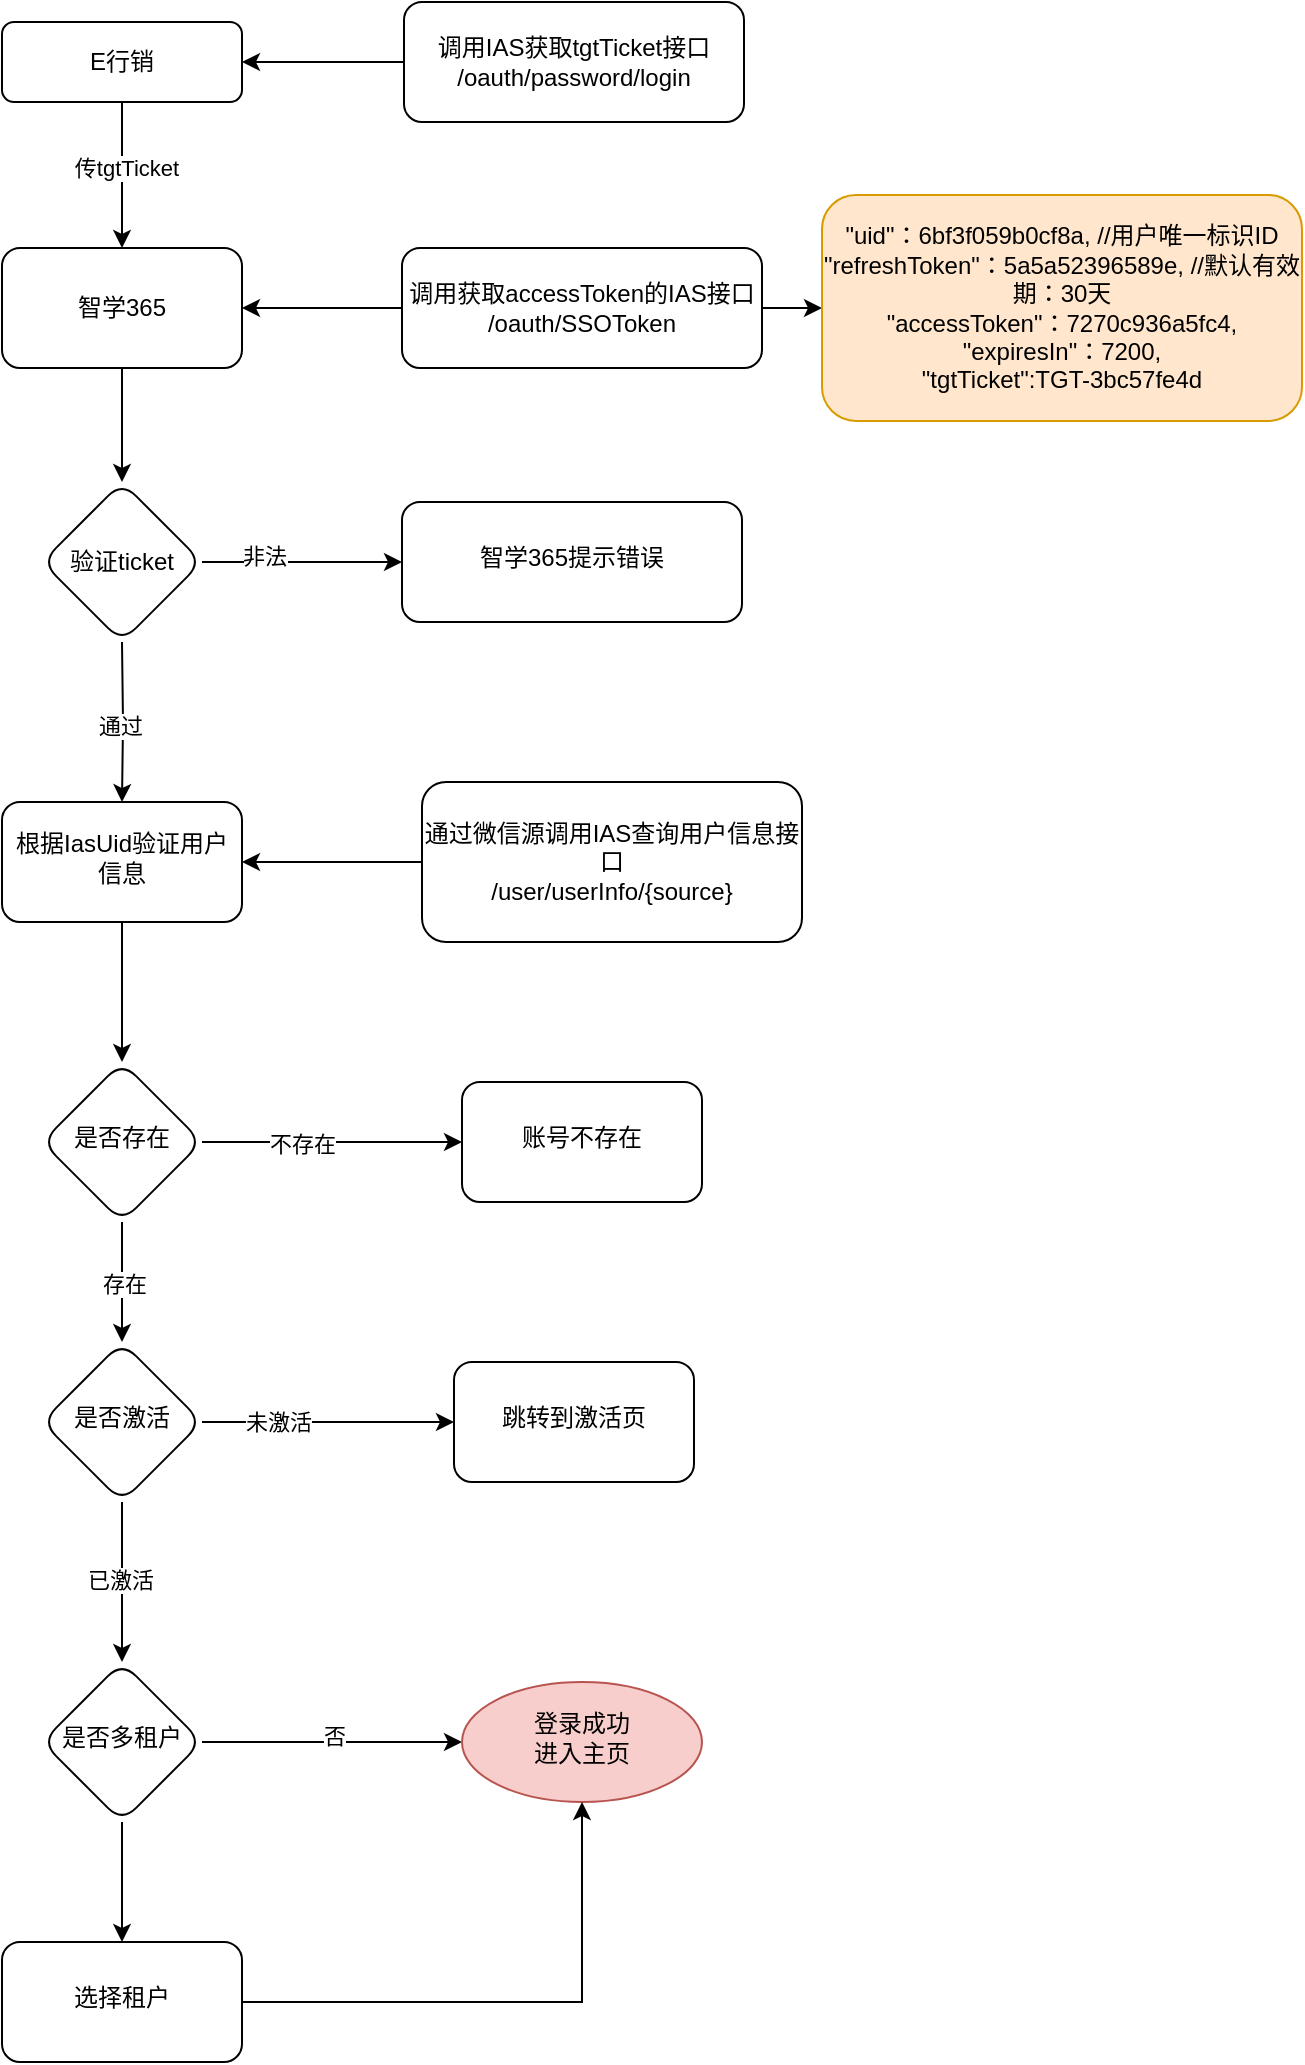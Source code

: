 <mxfile version="20.2.3" type="github">
  <diagram id="C5RBs43oDa-KdzZeNtuy" name="Page-1">
    <mxGraphModel dx="1186" dy="738" grid="1" gridSize="10" guides="1" tooltips="1" connect="1" arrows="1" fold="1" page="1" pageScale="1" pageWidth="827" pageHeight="1169" math="0" shadow="0">
      <root>
        <mxCell id="WIyWlLk6GJQsqaUBKTNV-0" />
        <mxCell id="WIyWlLk6GJQsqaUBKTNV-1" parent="WIyWlLk6GJQsqaUBKTNV-0" />
        <mxCell id="94KCKAvMsPyigV3aqLzX-4" value="" style="edgeStyle=orthogonalEdgeStyle;rounded=0;orthogonalLoop=1;jettySize=auto;html=1;" parent="WIyWlLk6GJQsqaUBKTNV-1" source="WIyWlLk6GJQsqaUBKTNV-3" target="94KCKAvMsPyigV3aqLzX-3" edge="1">
          <mxGeometry relative="1" as="geometry" />
        </mxCell>
        <mxCell id="94KCKAvMsPyigV3aqLzX-5" value="传tgtTicket" style="edgeLabel;html=1;align=center;verticalAlign=middle;resizable=0;points=[];" parent="94KCKAvMsPyigV3aqLzX-4" vertex="1" connectable="0">
          <mxGeometry x="-0.129" y="2" relative="1" as="geometry">
            <mxPoint y="1" as="offset" />
          </mxGeometry>
        </mxCell>
        <mxCell id="WIyWlLk6GJQsqaUBKTNV-3" value="E行销" style="rounded=1;whiteSpace=wrap;html=1;fontSize=12;glass=0;strokeWidth=1;shadow=0;" parent="WIyWlLk6GJQsqaUBKTNV-1" vertex="1">
          <mxGeometry x="160" y="80" width="120" height="40" as="geometry" />
        </mxCell>
        <mxCell id="94KCKAvMsPyigV3aqLzX-16" value="" style="edgeStyle=orthogonalEdgeStyle;rounded=0;orthogonalLoop=1;jettySize=auto;html=1;exitX=1;exitY=0.5;exitDx=0;exitDy=0;" parent="WIyWlLk6GJQsqaUBKTNV-1" source="94KCKAvMsPyigV3aqLzX-38" target="94KCKAvMsPyigV3aqLzX-15" edge="1">
          <mxGeometry relative="1" as="geometry">
            <mxPoint x="270" y="350" as="sourcePoint" />
          </mxGeometry>
        </mxCell>
        <mxCell id="94KCKAvMsPyigV3aqLzX-17" value="非法" style="edgeLabel;html=1;align=center;verticalAlign=middle;resizable=0;points=[];" parent="94KCKAvMsPyigV3aqLzX-16" vertex="1" connectable="0">
          <mxGeometry x="-0.378" y="3" relative="1" as="geometry">
            <mxPoint as="offset" />
          </mxGeometry>
        </mxCell>
        <mxCell id="94KCKAvMsPyigV3aqLzX-19" value="" style="edgeStyle=orthogonalEdgeStyle;rounded=0;orthogonalLoop=1;jettySize=auto;html=1;" parent="WIyWlLk6GJQsqaUBKTNV-1" target="94KCKAvMsPyigV3aqLzX-18" edge="1">
          <mxGeometry relative="1" as="geometry">
            <mxPoint x="220" y="390" as="sourcePoint" />
          </mxGeometry>
        </mxCell>
        <mxCell id="94KCKAvMsPyigV3aqLzX-20" value="通过" style="edgeLabel;html=1;align=center;verticalAlign=middle;resizable=0;points=[];" parent="94KCKAvMsPyigV3aqLzX-19" vertex="1" connectable="0">
          <mxGeometry x="0.044" y="-1" relative="1" as="geometry">
            <mxPoint as="offset" />
          </mxGeometry>
        </mxCell>
        <mxCell id="94KCKAvMsPyigV3aqLzX-2" value="" style="edgeStyle=orthogonalEdgeStyle;rounded=0;orthogonalLoop=1;jettySize=auto;html=1;" parent="WIyWlLk6GJQsqaUBKTNV-1" source="94KCKAvMsPyigV3aqLzX-0" target="WIyWlLk6GJQsqaUBKTNV-3" edge="1">
          <mxGeometry relative="1" as="geometry" />
        </mxCell>
        <mxCell id="94KCKAvMsPyigV3aqLzX-0" value="调用IAS获取tgtTicket接口&lt;br&gt;/oauth/password/login" style="whiteSpace=wrap;html=1;rounded=1;glass=0;strokeWidth=1;shadow=0;" parent="WIyWlLk6GJQsqaUBKTNV-1" vertex="1">
          <mxGeometry x="361" y="70" width="170" height="60" as="geometry" />
        </mxCell>
        <mxCell id="94KCKAvMsPyigV3aqLzX-39" value="" style="edgeStyle=orthogonalEdgeStyle;rounded=0;orthogonalLoop=1;jettySize=auto;html=1;" parent="WIyWlLk6GJQsqaUBKTNV-1" source="94KCKAvMsPyigV3aqLzX-3" target="94KCKAvMsPyigV3aqLzX-38" edge="1">
          <mxGeometry relative="1" as="geometry" />
        </mxCell>
        <mxCell id="94KCKAvMsPyigV3aqLzX-3" value="智学365" style="whiteSpace=wrap;html=1;rounded=1;glass=0;strokeWidth=1;shadow=0;" parent="WIyWlLk6GJQsqaUBKTNV-1" vertex="1">
          <mxGeometry x="160" y="193" width="120" height="60" as="geometry" />
        </mxCell>
        <mxCell id="94KCKAvMsPyigV3aqLzX-15" value="智学365提示错误" style="rounded=1;whiteSpace=wrap;html=1;shadow=0;strokeWidth=1;spacing=6;spacingTop=-4;" parent="WIyWlLk6GJQsqaUBKTNV-1" vertex="1">
          <mxGeometry x="360" y="320" width="170" height="60" as="geometry" />
        </mxCell>
        <mxCell id="94KCKAvMsPyigV3aqLzX-32" value="" style="edgeStyle=orthogonalEdgeStyle;rounded=0;orthogonalLoop=1;jettySize=auto;html=1;" parent="WIyWlLk6GJQsqaUBKTNV-1" source="94KCKAvMsPyigV3aqLzX-18" target="94KCKAvMsPyigV3aqLzX-31" edge="1">
          <mxGeometry relative="1" as="geometry" />
        </mxCell>
        <mxCell id="94KCKAvMsPyigV3aqLzX-18" value="根据IasUid验证用户信息" style="rounded=1;whiteSpace=wrap;html=1;shadow=0;strokeWidth=1;spacing=6;spacingTop=-4;" parent="WIyWlLk6GJQsqaUBKTNV-1" vertex="1">
          <mxGeometry x="160" y="470" width="120" height="60" as="geometry" />
        </mxCell>
        <mxCell id="94KCKAvMsPyigV3aqLzX-26" value="" style="edgeStyle=orthogonalEdgeStyle;rounded=0;orthogonalLoop=1;jettySize=auto;html=1;" parent="WIyWlLk6GJQsqaUBKTNV-1" source="94KCKAvMsPyigV3aqLzX-21" target="94KCKAvMsPyigV3aqLzX-25" edge="1">
          <mxGeometry relative="1" as="geometry" />
        </mxCell>
        <mxCell id="94KCKAvMsPyigV3aqLzX-27" value="" style="edgeStyle=orthogonalEdgeStyle;rounded=0;orthogonalLoop=1;jettySize=auto;html=1;" parent="WIyWlLk6GJQsqaUBKTNV-1" source="94KCKAvMsPyigV3aqLzX-21" target="94KCKAvMsPyigV3aqLzX-3" edge="1">
          <mxGeometry relative="1" as="geometry" />
        </mxCell>
        <mxCell id="94KCKAvMsPyigV3aqLzX-21" value="调用获取accessToken的IAS接口&lt;br&gt;/oauth/SSOToken" style="whiteSpace=wrap;html=1;rounded=1;glass=0;strokeWidth=1;shadow=0;" parent="WIyWlLk6GJQsqaUBKTNV-1" vertex="1">
          <mxGeometry x="360" y="193" width="180" height="60" as="geometry" />
        </mxCell>
        <mxCell id="94KCKAvMsPyigV3aqLzX-25" value="&lt;div&gt;&quot;uid&quot;：6bf3f059b0cf8a, //用户唯一标识ID&lt;/div&gt;&lt;div&gt;&quot;refreshToken&quot;：5a5a52396589e, //默认有效期：30天&lt;/div&gt;&lt;div&gt;&quot;accessToken&quot;：7270c936a5fc4,&lt;/div&gt;&lt;div&gt;&quot;expiresIn&quot;：7200,&lt;/div&gt;&lt;div&gt;&quot;tgtTicket&quot;:TGT-3bc57fe4d&lt;/div&gt;" style="whiteSpace=wrap;html=1;rounded=1;glass=0;strokeWidth=1;shadow=0;fillColor=#ffe6cc;strokeColor=#d79b00;" parent="WIyWlLk6GJQsqaUBKTNV-1" vertex="1">
          <mxGeometry x="570" y="166.5" width="240" height="113" as="geometry" />
        </mxCell>
        <mxCell id="94KCKAvMsPyigV3aqLzX-29" value="" style="edgeStyle=orthogonalEdgeStyle;rounded=0;orthogonalLoop=1;jettySize=auto;html=1;" parent="WIyWlLk6GJQsqaUBKTNV-1" source="94KCKAvMsPyigV3aqLzX-28" target="94KCKAvMsPyigV3aqLzX-18" edge="1">
          <mxGeometry relative="1" as="geometry" />
        </mxCell>
        <mxCell id="94KCKAvMsPyigV3aqLzX-28" value="通过微信源调用IAS查询用户信息接口&lt;br&gt;/user/userInfo/{source}" style="rounded=1;whiteSpace=wrap;html=1;" parent="WIyWlLk6GJQsqaUBKTNV-1" vertex="1">
          <mxGeometry x="370" y="460" width="190" height="80" as="geometry" />
        </mxCell>
        <mxCell id="94KCKAvMsPyigV3aqLzX-34" value="" style="edgeStyle=orthogonalEdgeStyle;rounded=0;orthogonalLoop=1;jettySize=auto;html=1;" parent="WIyWlLk6GJQsqaUBKTNV-1" source="94KCKAvMsPyigV3aqLzX-31" target="94KCKAvMsPyigV3aqLzX-33" edge="1">
          <mxGeometry relative="1" as="geometry" />
        </mxCell>
        <mxCell id="94KCKAvMsPyigV3aqLzX-35" value="不存在" style="edgeLabel;html=1;align=center;verticalAlign=middle;resizable=0;points=[];" parent="94KCKAvMsPyigV3aqLzX-34" vertex="1" connectable="0">
          <mxGeometry x="-0.231" relative="1" as="geometry">
            <mxPoint y="1" as="offset" />
          </mxGeometry>
        </mxCell>
        <mxCell id="94KCKAvMsPyigV3aqLzX-37" value="" style="edgeStyle=orthogonalEdgeStyle;rounded=0;orthogonalLoop=1;jettySize=auto;html=1;" parent="WIyWlLk6GJQsqaUBKTNV-1" source="94KCKAvMsPyigV3aqLzX-31" target="94KCKAvMsPyigV3aqLzX-36" edge="1">
          <mxGeometry relative="1" as="geometry" />
        </mxCell>
        <mxCell id="94KCKAvMsPyigV3aqLzX-42" value="存在" style="edgeLabel;html=1;align=center;verticalAlign=middle;resizable=0;points=[];" parent="94KCKAvMsPyigV3aqLzX-37" vertex="1" connectable="0">
          <mxGeometry x="0.017" y="1" relative="1" as="geometry">
            <mxPoint as="offset" />
          </mxGeometry>
        </mxCell>
        <mxCell id="94KCKAvMsPyigV3aqLzX-31" value="是否存在" style="rhombus;whiteSpace=wrap;html=1;rounded=1;shadow=0;strokeWidth=1;spacing=6;spacingTop=-4;" parent="WIyWlLk6GJQsqaUBKTNV-1" vertex="1">
          <mxGeometry x="180" y="600" width="80" height="80" as="geometry" />
        </mxCell>
        <mxCell id="94KCKAvMsPyigV3aqLzX-33" value="账号不存在" style="whiteSpace=wrap;html=1;rounded=1;shadow=0;strokeWidth=1;spacing=6;spacingTop=-4;" parent="WIyWlLk6GJQsqaUBKTNV-1" vertex="1">
          <mxGeometry x="390" y="610" width="120" height="60" as="geometry" />
        </mxCell>
        <mxCell id="94KCKAvMsPyigV3aqLzX-41" value="" style="edgeStyle=orthogonalEdgeStyle;rounded=0;orthogonalLoop=1;jettySize=auto;html=1;" parent="WIyWlLk6GJQsqaUBKTNV-1" source="94KCKAvMsPyigV3aqLzX-36" target="94KCKAvMsPyigV3aqLzX-40" edge="1">
          <mxGeometry relative="1" as="geometry" />
        </mxCell>
        <mxCell id="94KCKAvMsPyigV3aqLzX-43" value="未激活" style="edgeLabel;html=1;align=center;verticalAlign=middle;resizable=0;points=[];" parent="94KCKAvMsPyigV3aqLzX-41" vertex="1" connectable="0">
          <mxGeometry x="-0.4" y="1" relative="1" as="geometry">
            <mxPoint y="1" as="offset" />
          </mxGeometry>
        </mxCell>
        <mxCell id="94KCKAvMsPyigV3aqLzX-45" value="" style="edgeStyle=orthogonalEdgeStyle;rounded=0;orthogonalLoop=1;jettySize=auto;html=1;" parent="WIyWlLk6GJQsqaUBKTNV-1" source="94KCKAvMsPyigV3aqLzX-36" target="94KCKAvMsPyigV3aqLzX-44" edge="1">
          <mxGeometry relative="1" as="geometry" />
        </mxCell>
        <mxCell id="94KCKAvMsPyigV3aqLzX-46" value="已激活" style="edgeLabel;html=1;align=center;verticalAlign=middle;resizable=0;points=[];" parent="94KCKAvMsPyigV3aqLzX-45" vertex="1" connectable="0">
          <mxGeometry x="-0.037" y="-1" relative="1" as="geometry">
            <mxPoint as="offset" />
          </mxGeometry>
        </mxCell>
        <mxCell id="94KCKAvMsPyigV3aqLzX-36" value="是否激活" style="rhombus;whiteSpace=wrap;html=1;rounded=1;shadow=0;strokeWidth=1;spacing=6;spacingTop=-4;" parent="WIyWlLk6GJQsqaUBKTNV-1" vertex="1">
          <mxGeometry x="180" y="740" width="80" height="80" as="geometry" />
        </mxCell>
        <mxCell id="94KCKAvMsPyigV3aqLzX-38" value="验证ticket" style="rhombus;whiteSpace=wrap;html=1;rounded=1;glass=0;strokeWidth=1;shadow=0;" parent="WIyWlLk6GJQsqaUBKTNV-1" vertex="1">
          <mxGeometry x="180" y="310" width="80" height="80" as="geometry" />
        </mxCell>
        <mxCell id="94KCKAvMsPyigV3aqLzX-40" value="跳转到激活页" style="whiteSpace=wrap;html=1;rounded=1;shadow=0;strokeWidth=1;spacing=6;spacingTop=-4;" parent="WIyWlLk6GJQsqaUBKTNV-1" vertex="1">
          <mxGeometry x="386" y="750" width="120" height="60" as="geometry" />
        </mxCell>
        <mxCell id="94KCKAvMsPyigV3aqLzX-51" value="" style="edgeStyle=orthogonalEdgeStyle;rounded=0;orthogonalLoop=1;jettySize=auto;html=1;" parent="WIyWlLk6GJQsqaUBKTNV-1" source="94KCKAvMsPyigV3aqLzX-44" target="94KCKAvMsPyigV3aqLzX-50" edge="1">
          <mxGeometry relative="1" as="geometry" />
        </mxCell>
        <mxCell id="94KCKAvMsPyigV3aqLzX-52" value="否" style="edgeLabel;html=1;align=center;verticalAlign=middle;resizable=0;points=[];" parent="94KCKAvMsPyigV3aqLzX-51" vertex="1" connectable="0">
          <mxGeometry x="0.015" y="4" relative="1" as="geometry">
            <mxPoint y="1" as="offset" />
          </mxGeometry>
        </mxCell>
        <mxCell id="94KCKAvMsPyigV3aqLzX-54" value="" style="edgeStyle=orthogonalEdgeStyle;rounded=0;orthogonalLoop=1;jettySize=auto;html=1;" parent="WIyWlLk6GJQsqaUBKTNV-1" source="94KCKAvMsPyigV3aqLzX-44" target="94KCKAvMsPyigV3aqLzX-53" edge="1">
          <mxGeometry relative="1" as="geometry" />
        </mxCell>
        <mxCell id="94KCKAvMsPyigV3aqLzX-44" value="是否多租户" style="rhombus;whiteSpace=wrap;html=1;rounded=1;shadow=0;strokeWidth=1;spacing=6;spacingTop=-4;" parent="WIyWlLk6GJQsqaUBKTNV-1" vertex="1">
          <mxGeometry x="180" y="900" width="80" height="80" as="geometry" />
        </mxCell>
        <mxCell id="94KCKAvMsPyigV3aqLzX-50" value="登录成功&lt;br&gt;进入主页" style="ellipse;whiteSpace=wrap;html=1;rounded=1;shadow=0;strokeWidth=1;spacing=6;spacingTop=-4;fillColor=#f8cecc;strokeColor=#b85450;" parent="WIyWlLk6GJQsqaUBKTNV-1" vertex="1">
          <mxGeometry x="390" y="910" width="120" height="60" as="geometry" />
        </mxCell>
        <mxCell id="94KCKAvMsPyigV3aqLzX-55" style="edgeStyle=orthogonalEdgeStyle;rounded=0;orthogonalLoop=1;jettySize=auto;html=1;" parent="WIyWlLk6GJQsqaUBKTNV-1" source="94KCKAvMsPyigV3aqLzX-53" target="94KCKAvMsPyigV3aqLzX-50" edge="1">
          <mxGeometry relative="1" as="geometry" />
        </mxCell>
        <mxCell id="94KCKAvMsPyigV3aqLzX-53" value="选择租户" style="whiteSpace=wrap;html=1;rounded=1;shadow=0;strokeWidth=1;spacing=6;spacingTop=-4;" parent="WIyWlLk6GJQsqaUBKTNV-1" vertex="1">
          <mxGeometry x="160" y="1040" width="120" height="60" as="geometry" />
        </mxCell>
      </root>
    </mxGraphModel>
  </diagram>
</mxfile>
